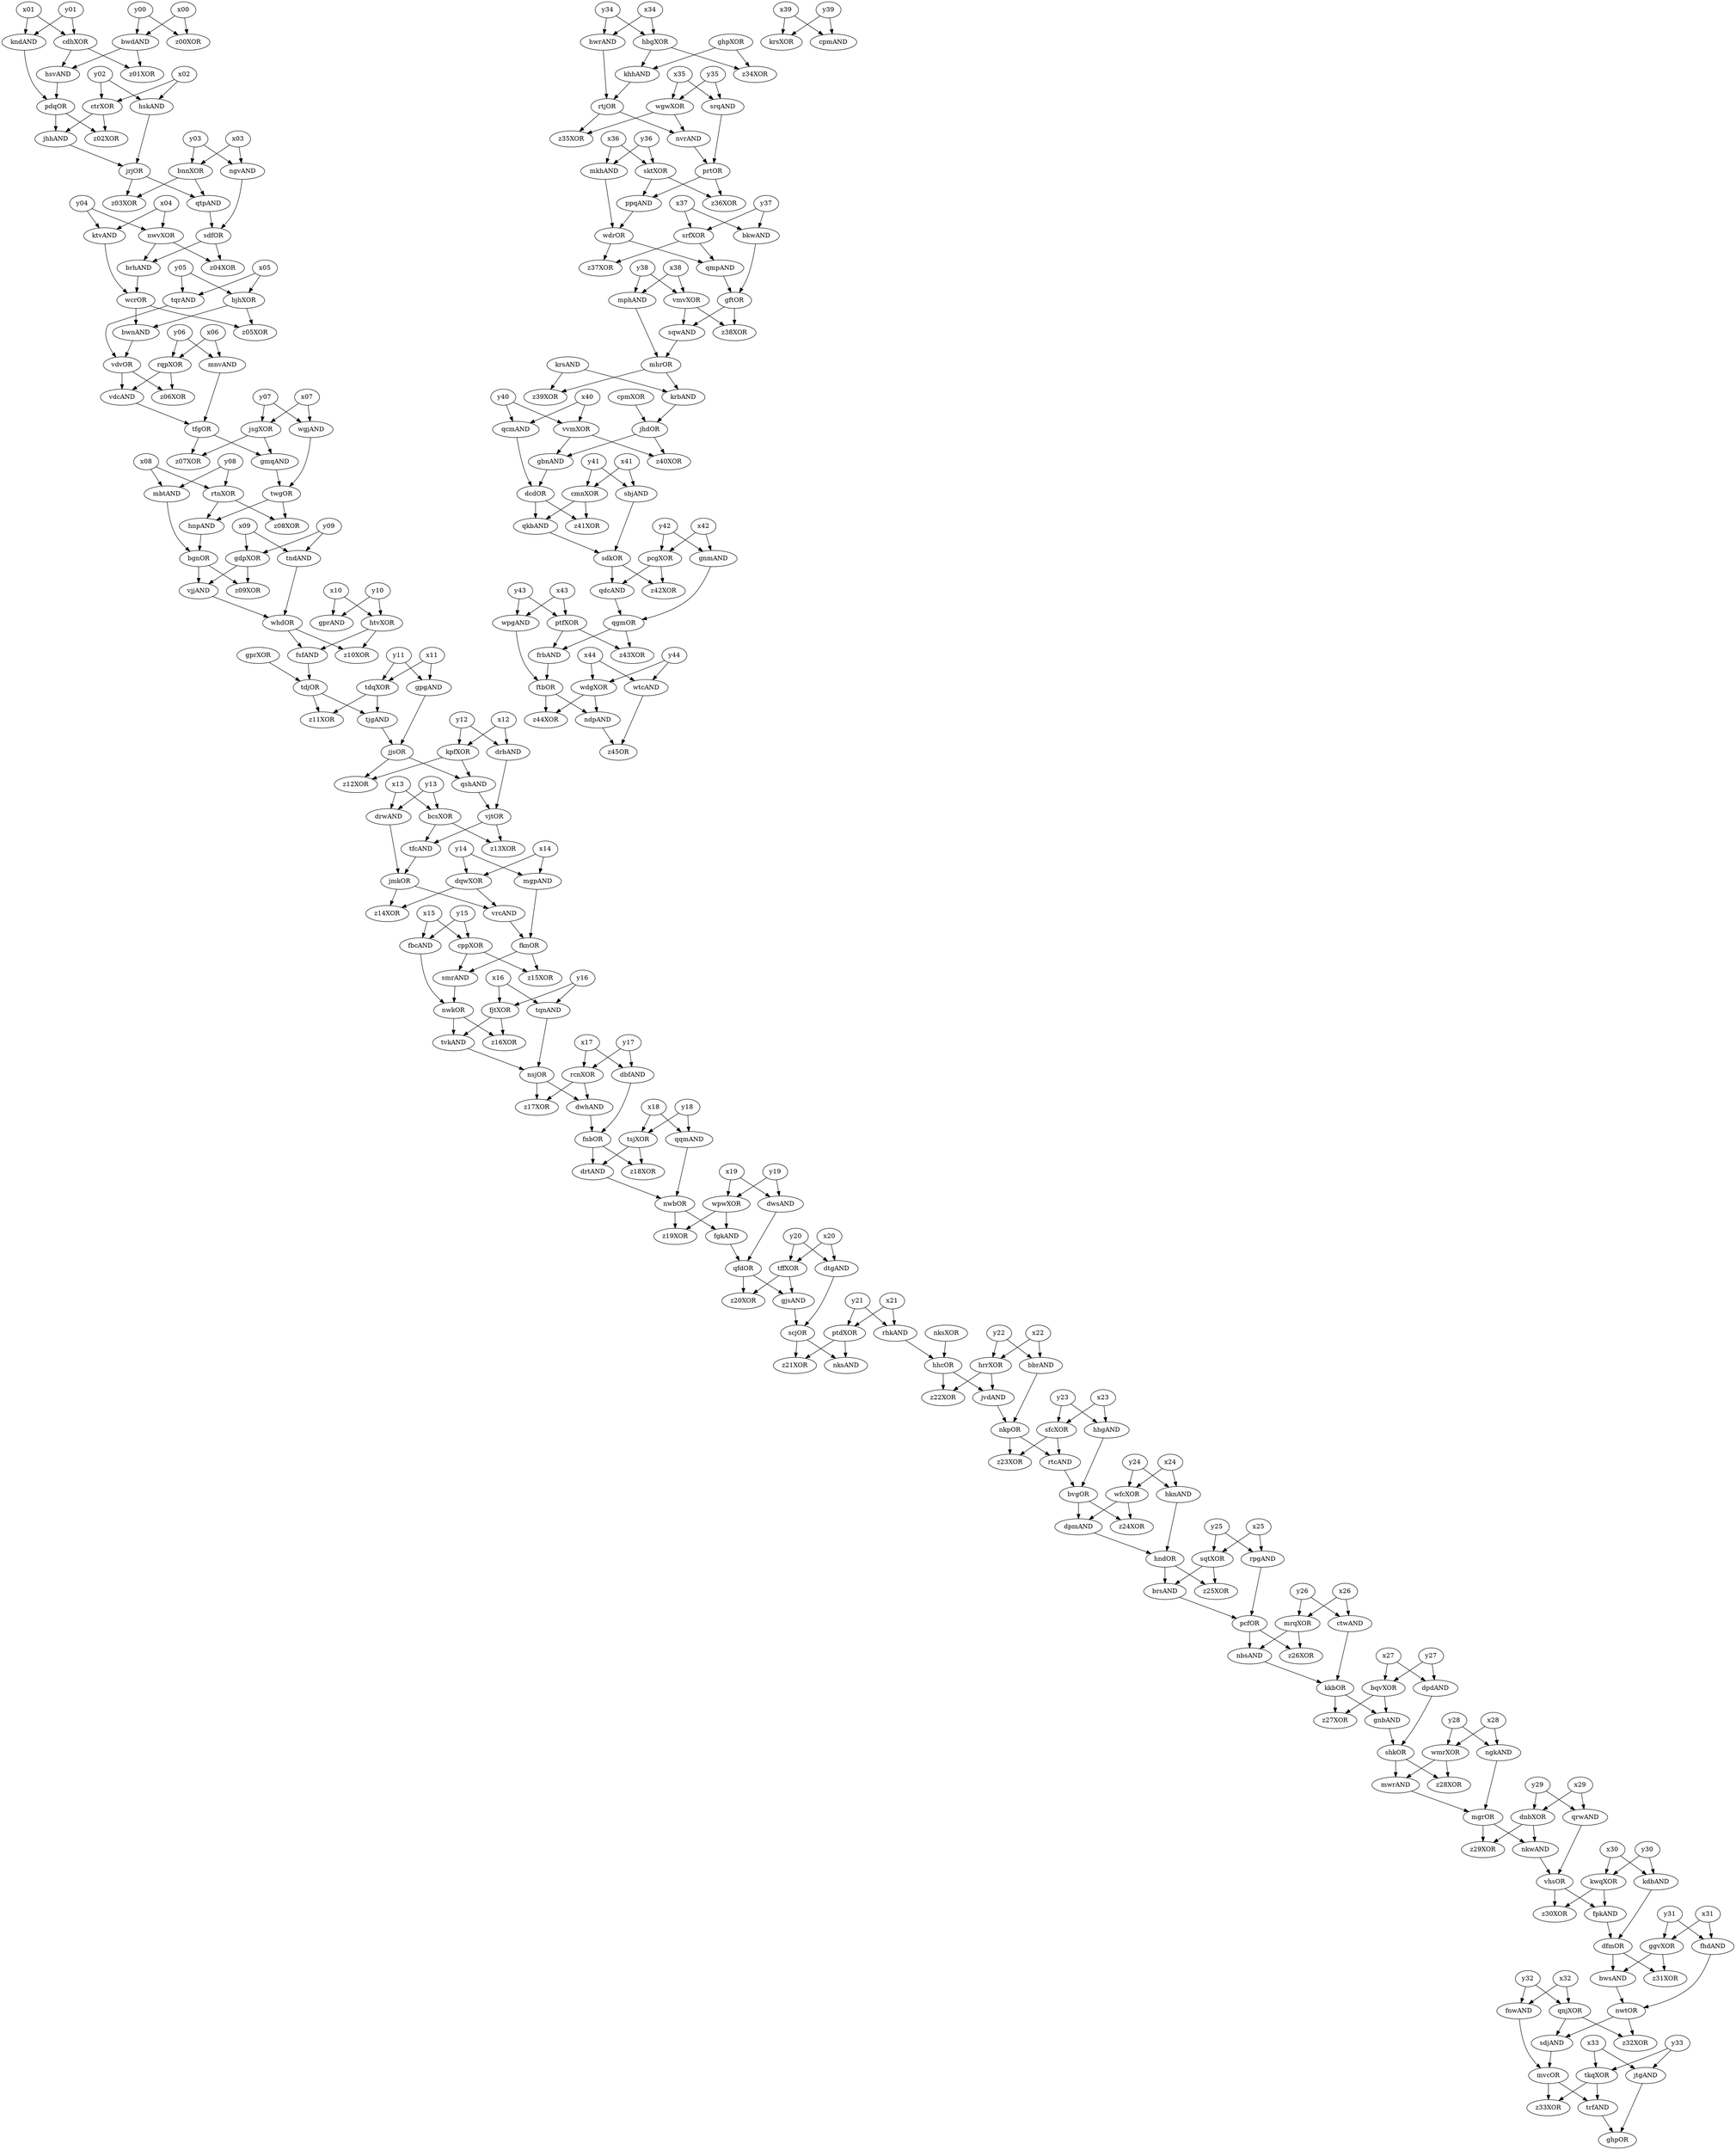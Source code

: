 digraph mygraph {
kpfXOR -> qshAND
jjsOR -> qshAND
x10 -> gprAND
y10 -> gprAND
tkqXOR -> z33XOR
mvcOR -> z33XOR
x44 -> wdgXOR
y44 -> wdgXOR
y41 -> sbjAND
x41 -> sbjAND
sdkOR -> qdcAND
pcgXOR -> qdcAND
bgnOR -> vjjAND
gdpXOR -> vjjAND
scjOR -> z21XOR
ptdXOR -> z21XOR
x41 -> cmnXOR
y41 -> cmnXOR
y33 -> tkqXOR
x33 -> tkqXOR
fknOR -> z15XOR
cppXOR -> z15XOR
y14 -> mgpAND
x14 -> mgpAND
srfXOR -> qmpAND
wdrOR -> qmpAND
rqpXOR -> vdcAND
vdvOR -> vdcAND
ghpXOR -> z34XOR
hbgXOR -> z34XOR
tdqXOR -> z11XOR
tdjOR -> z11XOR
dcdOR -> z41XOR
cmnXOR -> z41XOR
x19 -> dwsAND
y19 -> dwsAND
y03 -> bnnXOR
x03 -> bnnXOR
wdgXOR -> ndpAND
ftbOR -> ndpAND
y25 -> sqtXOR
x25 -> sqtXOR
x12 -> drbAND
y12 -> drbAND
fsfAND -> tdjOR
gprXOR -> tdjOR
x06 -> mnvAND
y06 -> mnvAND
x39 -> krsXOR
y39 -> krsXOR
y25 -> rpgAND
x25 -> rpgAND
x18 -> qqmAND
y18 -> qqmAND
y03 -> ngvAND
x03 -> ngvAND
y21 -> ptdXOR
x21 -> ptdXOR
dpmAND -> hndOR
hknAND -> hndOR
nvrAND -> prtOR
srqAND -> prtOR
ctwAND -> kkbOR
nbsAND -> kkbOR
bkwAND -> gftOR
qmpAND -> gftOR
wfcXOR -> dpmAND
bvgOR -> dpmAND
x12 -> kpfXOR
y12 -> kpfXOR
wpwXOR -> z19XOR
nwbOR -> z19XOR
x11 -> tdqXOR
y11 -> tdqXOR
x08 -> mbtAND
y08 -> mbtAND
x30 -> kdbAND
y30 -> kdbAND
y24 -> wfcXOR
x24 -> wfcXOR
wgwXOR -> z35XOR
rtjOR -> z35XOR
x01 -> cdhXOR
y01 -> cdhXOR
bqvXOR -> z27XOR
kkbOR -> z27XOR
x16 -> fjtXOR
y16 -> fjtXOR
wcrOR -> z05XOR
bjhXOR -> z05XOR
y30 -> kwqXOR
x30 -> kwqXOR
dnbXOR -> z29XOR
mgrOR -> z29XOR
pdqOR -> jhhAND
ctrXOR -> jhhAND
x08 -> rtnXOR
y08 -> rtnXOR
y04 -> nwvXOR
x04 -> nwvXOR
krbAND -> jhdOR
cpmXOR -> jhdOR
rcnXOR -> dwhAND
nsjOR -> dwhAND
fhdAND -> nwtOR
bwsAND -> nwtOR
qdcAND -> qgmOR
gnmAND -> qgmOR
x09 -> gdpXOR
y09 -> gdpXOR
drtAND -> nwbOR
qqmAND -> nwbOR
x16 -> tqnAND
y16 -> tqnAND
wtcAND -> z45OR
ndpAND -> z45OR
nwvXOR -> brhAND
sdfOR -> brhAND
htvXOR -> z10XOR
whdOR -> z10XOR
mrqXOR -> z26XOR
pcfOR -> z26XOR
gbnAND -> dcdOR
qcmAND -> dcdOR
rtjOR -> nvrAND
wgwXOR -> nvrAND
jhdOR -> gbnAND
vvmXOR -> gbnAND
rhkAND -> hhcOR
nksXOR -> hhcOR
y01 -> kndAND
x01 -> kndAND
x38 -> mphAND
y38 -> mphAND
dtgAND -> scjOR
gjsAND -> scjOR
tndAND -> whdOR
vjjAND -> whdOR
ghpXOR -> khhAND
hbgXOR -> khhAND
y32 -> qnjXOR
x32 -> qnjXOR
mhrOR -> krbAND
krsAND -> krbAND
pcfOR -> nbsAND
mrqXOR -> nbsAND
x14 -> dqwXOR
y14 -> dqwXOR
sdkOR -> z42XOR
pcgXOR -> z42XOR
rpgAND -> pcfOR
brsAND -> pcfOR
mgpAND -> fknOR
vrcAND -> fknOR
y23 -> sfcXOR
x23 -> sfcXOR
drbAND -> vjtOR
qshAND -> vjtOR
krsAND -> z39XOR
mhrOR -> z39XOR
y09 -> tndAND
x09 -> tndAND
bgnOR -> z09XOR
gdpXOR -> z09XOR
y36 -> mkhAND
x36 -> mkhAND
twgOR -> z08XOR
rtnXOR -> z08XOR
ngvAND -> sdfOR
qtpAND -> sdfOR
rqpXOR -> z06XOR
vdvOR -> z06XOR
cmnXOR -> qkbAND
dcdOR -> qkbAND
vhsOR -> z30XOR
kwqXOR -> z30XOR
wpgAND -> ftbOR
frbAND -> ftbOR
tqnAND -> nsjOR
tvkAND -> nsjOR
y37 -> srfXOR
x37 -> srfXOR
y39 -> cpmAND
x39 -> cpmAND
x27 -> dpdAND
y27 -> dpdAND
x04 -> ktvAND
y04 -> ktvAND
mphAND -> mhrOR
sqwAND -> mhrOR
fbcAND -> nwkOR
smrAND -> nwkOR
nwkOR -> z16XOR
fjtXOR -> z16XOR
vvmXOR -> z40XOR
jhdOR -> z40XOR
nwtOR -> sdjAND
qnjXOR -> sdjAND
rcnXOR -> z17XOR
nsjOR -> z17XOR
fnwAND -> mvcOR
sdjAND -> mvcOR
wfcXOR -> z24XOR
bvgOR -> z24XOR
y43 -> ptfXOR
x43 -> ptfXOR
hskAND -> jrjOR
jhhAND -> jrjOR
x06 -> rqpXOR
y06 -> rqpXOR
hwrAND -> rtjOR
khhAND -> rtjOR
y07 -> wgjAND
x07 -> wgjAND
tfgOR -> z07XOR
jsgXOR -> z07XOR
bnnXOR -> z03XOR
jrjOR -> z03XOR
jtgAND -> ghpOR
trfAND -> ghpOR
y19 -> wpwXOR
x19 -> wpwXOR
ptdXOR -> nksAND
scjOR -> nksAND
x44 -> wtcAND
y44 -> wtcAND
jsgXOR -> gmqAND
tfgOR -> gmqAND
y27 -> bqvXOR
x27 -> bqvXOR
bcsXOR -> z13XOR
vjtOR -> z13XOR
gpgAND -> jjsOR
tjgAND -> jjsOR
x37 -> bkwAND
y37 -> bkwAND
x20 -> dtgAND
y20 -> dtgAND
sktXOR -> z36XOR
prtOR -> z36XOR
qkbAND -> sdkOR
sbjAND -> sdkOR
nkpOR -> z23XOR
sfcXOR -> z23XOR
y42 -> gnmAND
x42 -> gnmAND
wgjAND -> twgOR
gmqAND -> twgOR
tdqXOR -> tjgAND
tdjOR -> tjgAND
prtOR -> ppqAND
sktXOR -> ppqAND
gftOR -> z38XOR
vmvXOR -> z38XOR
y20 -> tffXOR
x20 -> tffXOR
jjsOR -> z12XOR
kpfXOR -> z12XOR
srfXOR -> z37XOR
wdrOR -> z37XOR
tsjXOR -> z18XOR
fnbOR -> z18XOR
mkhAND -> wdrOR
ppqAND -> wdrOR
y26 -> mrqXOR
x26 -> mrqXOR
tffXOR -> gjsAND
qfdOR -> gjsAND
x40 -> vvmXOR
y40 -> vvmXOR
y32 -> fnwAND
x32 -> fnwAND
fnbOR -> drtAND
tsjXOR -> drtAND
sfcXOR -> rtcAND
nkpOR -> rtcAND
qnjXOR -> z32XOR
nwtOR -> z32XOR
y33 -> jtgAND
x33 -> jtgAND
x02 -> hskAND
y02 -> hskAND
ftbOR -> z44XOR
wdgXOR -> z44XOR
dqwXOR -> vrcAND
jmkOR -> vrcAND
x26 -> ctwAND
y26 -> ctwAND
bjhXOR -> bwnAND
wcrOR -> bwnAND
bcsXOR -> tfcAND
vjtOR -> tfcAND
mnvAND -> tfgOR
vdcAND -> tfgOR
x18 -> tsjXOR
y18 -> tsjXOR
y22 -> hrrXOR
x22 -> hrrXOR
x07 -> jsgXOR
y07 -> jsgXOR
dwsAND -> qfdOR
fgkAND -> qfdOR
y23 -> hhgAND
x23 -> hhgAND
wmrXOR -> mwrAND
shkOR -> mwrAND
y31 -> fhdAND
x31 -> fhdAND
x34 -> hbgXOR
y34 -> hbgXOR
dbfAND -> fnbOR
dwhAND -> fnbOR
y42 -> pcgXOR
x42 -> pcgXOR
qrwAND -> vhsOR
nkwAND -> vhsOR
jrjOR -> qtpAND
bnnXOR -> qtpAND
kndAND -> pdqOR
hsvAND -> pdqOR
x11 -> gpgAND
y11 -> gpgAND
y36 -> sktXOR
x36 -> sktXOR
y21 -> rhkAND
x21 -> rhkAND
bwnAND -> vdvOR
tqrAND -> vdvOR
kkbOR -> gnbAND
bqvXOR -> gnbAND
qgmOR -> z43XOR
ptfXOR -> z43XOR
hrrXOR -> z22XOR
hhcOR -> z22XOR
vhsOR -> fpkAND
kwqXOR -> fpkAND
y00 -> bwdAND
x00 -> bwdAND
y10 -> htvXOR
x10 -> htvXOR
x05 -> bjhXOR
y05 -> bjhXOR
y15 -> fbcAND
x15 -> fbcAND
x22 -> bbrAND
y22 -> bbrAND
dqwXOR -> z14XOR
jmkOR -> z14XOR
nwkOR -> tvkAND
fjtXOR -> tvkAND
cdhXOR -> z01XOR
bwdAND -> z01XOR
mwrAND -> mgrOR
ngkAND -> mgrOR
cppXOR -> smrAND
fknOR -> smrAND
y17 -> dbfAND
x17 -> dbfAND
y29 -> qrwAND
x29 -> qrwAND
y00 -> z00XOR
x00 -> z00XOR
nwbOR -> fgkAND
wpwXOR -> fgkAND
x13 -> bcsXOR
y13 -> bcsXOR
wmrXOR -> z28XOR
shkOR -> z28XOR
vmvXOR -> sqwAND
gftOR -> sqwAND
x15 -> cppXOR
y15 -> cppXOR
x13 -> drwAND
y13 -> drwAND
jvdAND -> nkpOR
bbrAND -> nkpOR
mgrOR -> nkwAND
dnbXOR -> nkwAND
x29 -> dnbXOR
y29 -> dnbXOR
x05 -> tqrAND
y05 -> tqrAND
x35 -> wgwXOR
y35 -> wgwXOR
hndOR -> z25XOR
sqtXOR -> z25XOR
twgOR -> hnpAND
rtnXOR -> hnpAND
y43 -> wpgAND
x43 -> wpgAND
ktvAND -> wcrOR
brhAND -> wcrOR
x40 -> qcmAND
y40 -> qcmAND
y31 -> ggvXOR
x31 -> ggvXOR
mvcOR -> trfAND
tkqXOR -> trfAND
drwAND -> jmkOR
tfcAND -> jmkOR
ctrXOR -> z02XOR
pdqOR -> z02XOR
nwvXOR -> z04XOR
sdfOR -> z04XOR
kdbAND -> dfmOR
fpkAND -> dfmOR
whdOR -> fsfAND
htvXOR -> fsfAND
dfmOR -> bwsAND
ggvXOR -> bwsAND
ggvXOR -> z31XOR
dfmOR -> z31XOR
y28 -> wmrXOR
x28 -> wmrXOR
y17 -> rcnXOR
x17 -> rcnXOR
hrrXOR -> jvdAND
hhcOR -> jvdAND
qfdOR -> z20XOR
tffXOR -> z20XOR
cdhXOR -> hsvAND
bwdAND -> hsvAND
hndOR -> brsAND
sqtXOR -> brsAND
dpdAND -> shkOR
gnbAND -> shkOR
hnpAND -> bgnOR
mbtAND -> bgnOR
ptfXOR -> frbAND
qgmOR -> frbAND
rtcAND -> bvgOR
hhgAND -> bvgOR
y34 -> hwrAND
x34 -> hwrAND
x02 -> ctrXOR
y02 -> ctrXOR
y35 -> srqAND
x35 -> srqAND
x38 -> vmvXOR
y38 -> vmvXOR
x24 -> hknAND
y24 -> hknAND
y28 -> ngkAND
x28 -> ngkAND
}